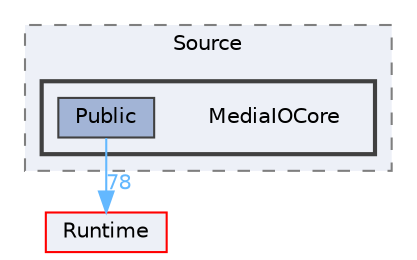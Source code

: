 digraph "MediaIOCore"
{
 // INTERACTIVE_SVG=YES
 // LATEX_PDF_SIZE
  bgcolor="transparent";
  edge [fontname=Helvetica,fontsize=10,labelfontname=Helvetica,labelfontsize=10];
  node [fontname=Helvetica,fontsize=10,shape=box,height=0.2,width=0.4];
  compound=true
  subgraph clusterdir_eb09b2bb8ad743da068358064e0ee1c1 {
    graph [ bgcolor="#edf0f7", pencolor="grey50", label="Source", fontname=Helvetica,fontsize=10 style="filled,dashed", URL="dir_eb09b2bb8ad743da068358064e0ee1c1.html",tooltip=""]
  subgraph clusterdir_bcb894c22127ee4a6e57b00883fa90b5 {
    graph [ bgcolor="#edf0f7", pencolor="grey25", label="", fontname=Helvetica,fontsize=10 style="filled,bold", URL="dir_bcb894c22127ee4a6e57b00883fa90b5.html",tooltip=""]
    dir_bcb894c22127ee4a6e57b00883fa90b5 [shape=plaintext, label="MediaIOCore"];
  dir_2322b158d8a78ea7d85efff7b1718bbb [label="Public", fillcolor="#a2b4d6", color="grey25", style="filled", URL="dir_2322b158d8a78ea7d85efff7b1718bbb.html",tooltip=""];
  }
  }
  dir_7536b172fbd480bfd146a1b1acd6856b [label="Runtime", fillcolor="#edf0f7", color="red", style="filled", URL="dir_7536b172fbd480bfd146a1b1acd6856b.html",tooltip=""];
  dir_2322b158d8a78ea7d85efff7b1718bbb->dir_7536b172fbd480bfd146a1b1acd6856b [headlabel="78", labeldistance=1.5 headhref="dir_000837_000984.html" href="dir_000837_000984.html" color="steelblue1" fontcolor="steelblue1"];
}

